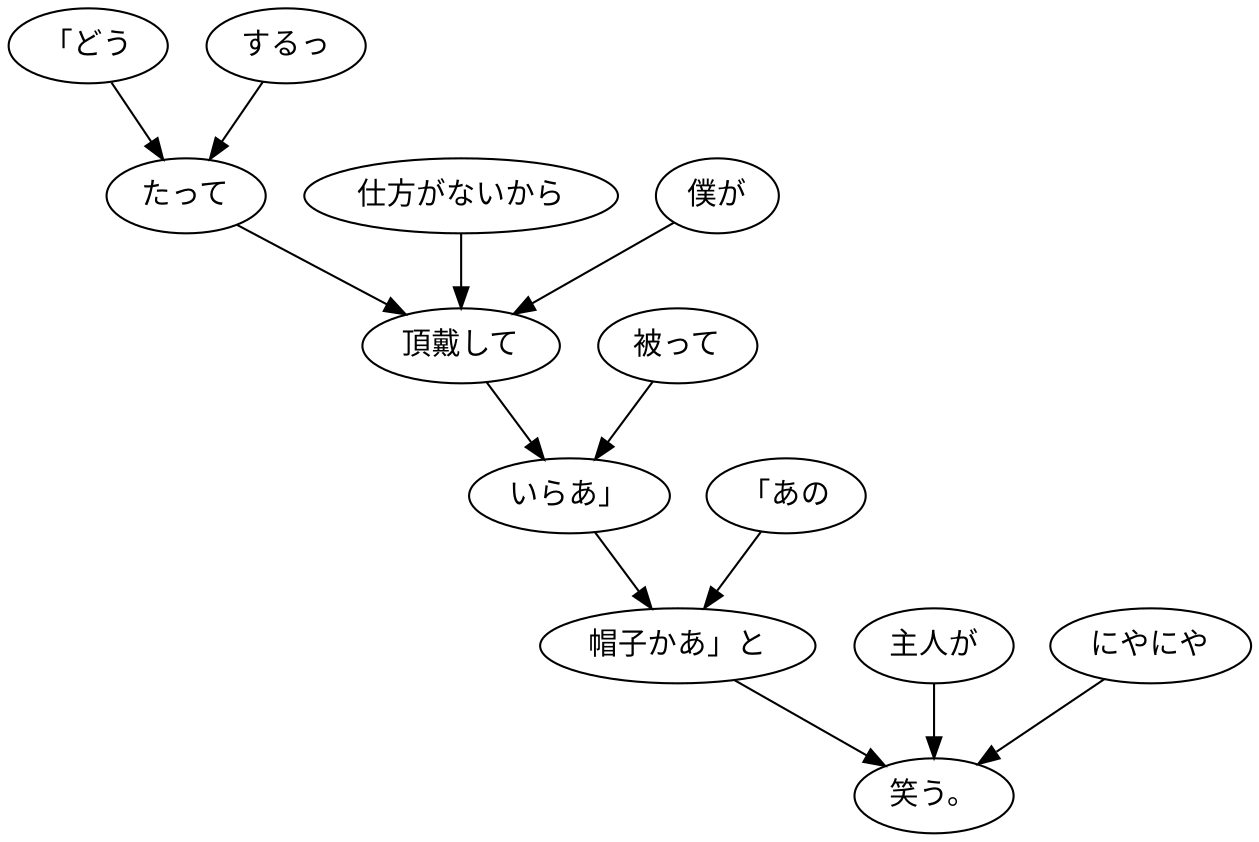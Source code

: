 digraph graph1765 {
	node0 [label="「どう"];
	node1 [label="するっ"];
	node2 [label="たって"];
	node3 [label="仕方がないから"];
	node4 [label="僕が"];
	node5 [label="頂戴して"];
	node6 [label="被って"];
	node7 [label="いらあ」"];
	node8 [label="「あの"];
	node9 [label="帽子かあ」と"];
	node10 [label="主人が"];
	node11 [label="にやにや"];
	node12 [label="笑う。"];
	node0 -> node2;
	node1 -> node2;
	node2 -> node5;
	node3 -> node5;
	node4 -> node5;
	node5 -> node7;
	node6 -> node7;
	node7 -> node9;
	node8 -> node9;
	node9 -> node12;
	node10 -> node12;
	node11 -> node12;
}
